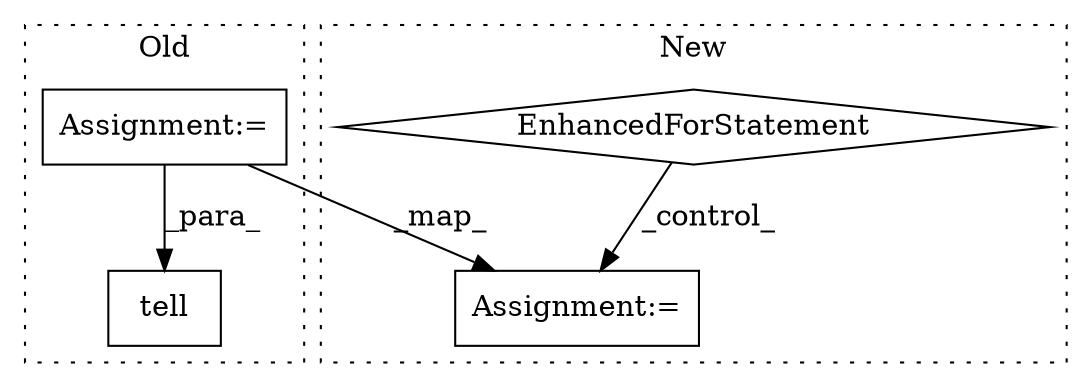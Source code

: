 digraph G {
subgraph cluster0 {
1 [label="tell" a="32" s="30673,30683" l="5,1" shape="box"];
3 [label="Assignment:=" a="7" s="30641" l="1" shape="box"];
label = "Old";
style="dotted";
}
subgraph cluster1 {
2 [label="EnhancedForStatement" a="70" s="30640,30709" l="53,2" shape="diamond"];
4 [label="Assignment:=" a="7" s="30720" l="1" shape="box"];
label = "New";
style="dotted";
}
2 -> 4 [label="_control_"];
3 -> 1 [label="_para_"];
3 -> 4 [label="_map_"];
}